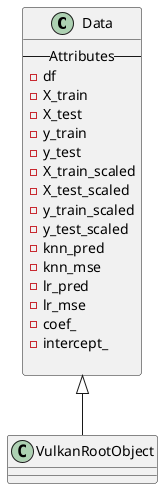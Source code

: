 @startuml

Data <|-- VulkanRootObject

class Data {
    -- Attributes --
    - df
    - X_train
    - X_test
    - y_train
    - y_test
    - X_train_scaled
    - X_test_scaled
    - y_train_scaled
    - y_test_scaled
    - knn_pred
    - knn_mse
    - lr_pred
    - lr_mse
    - coef_
    - intercept_

}

@enduml